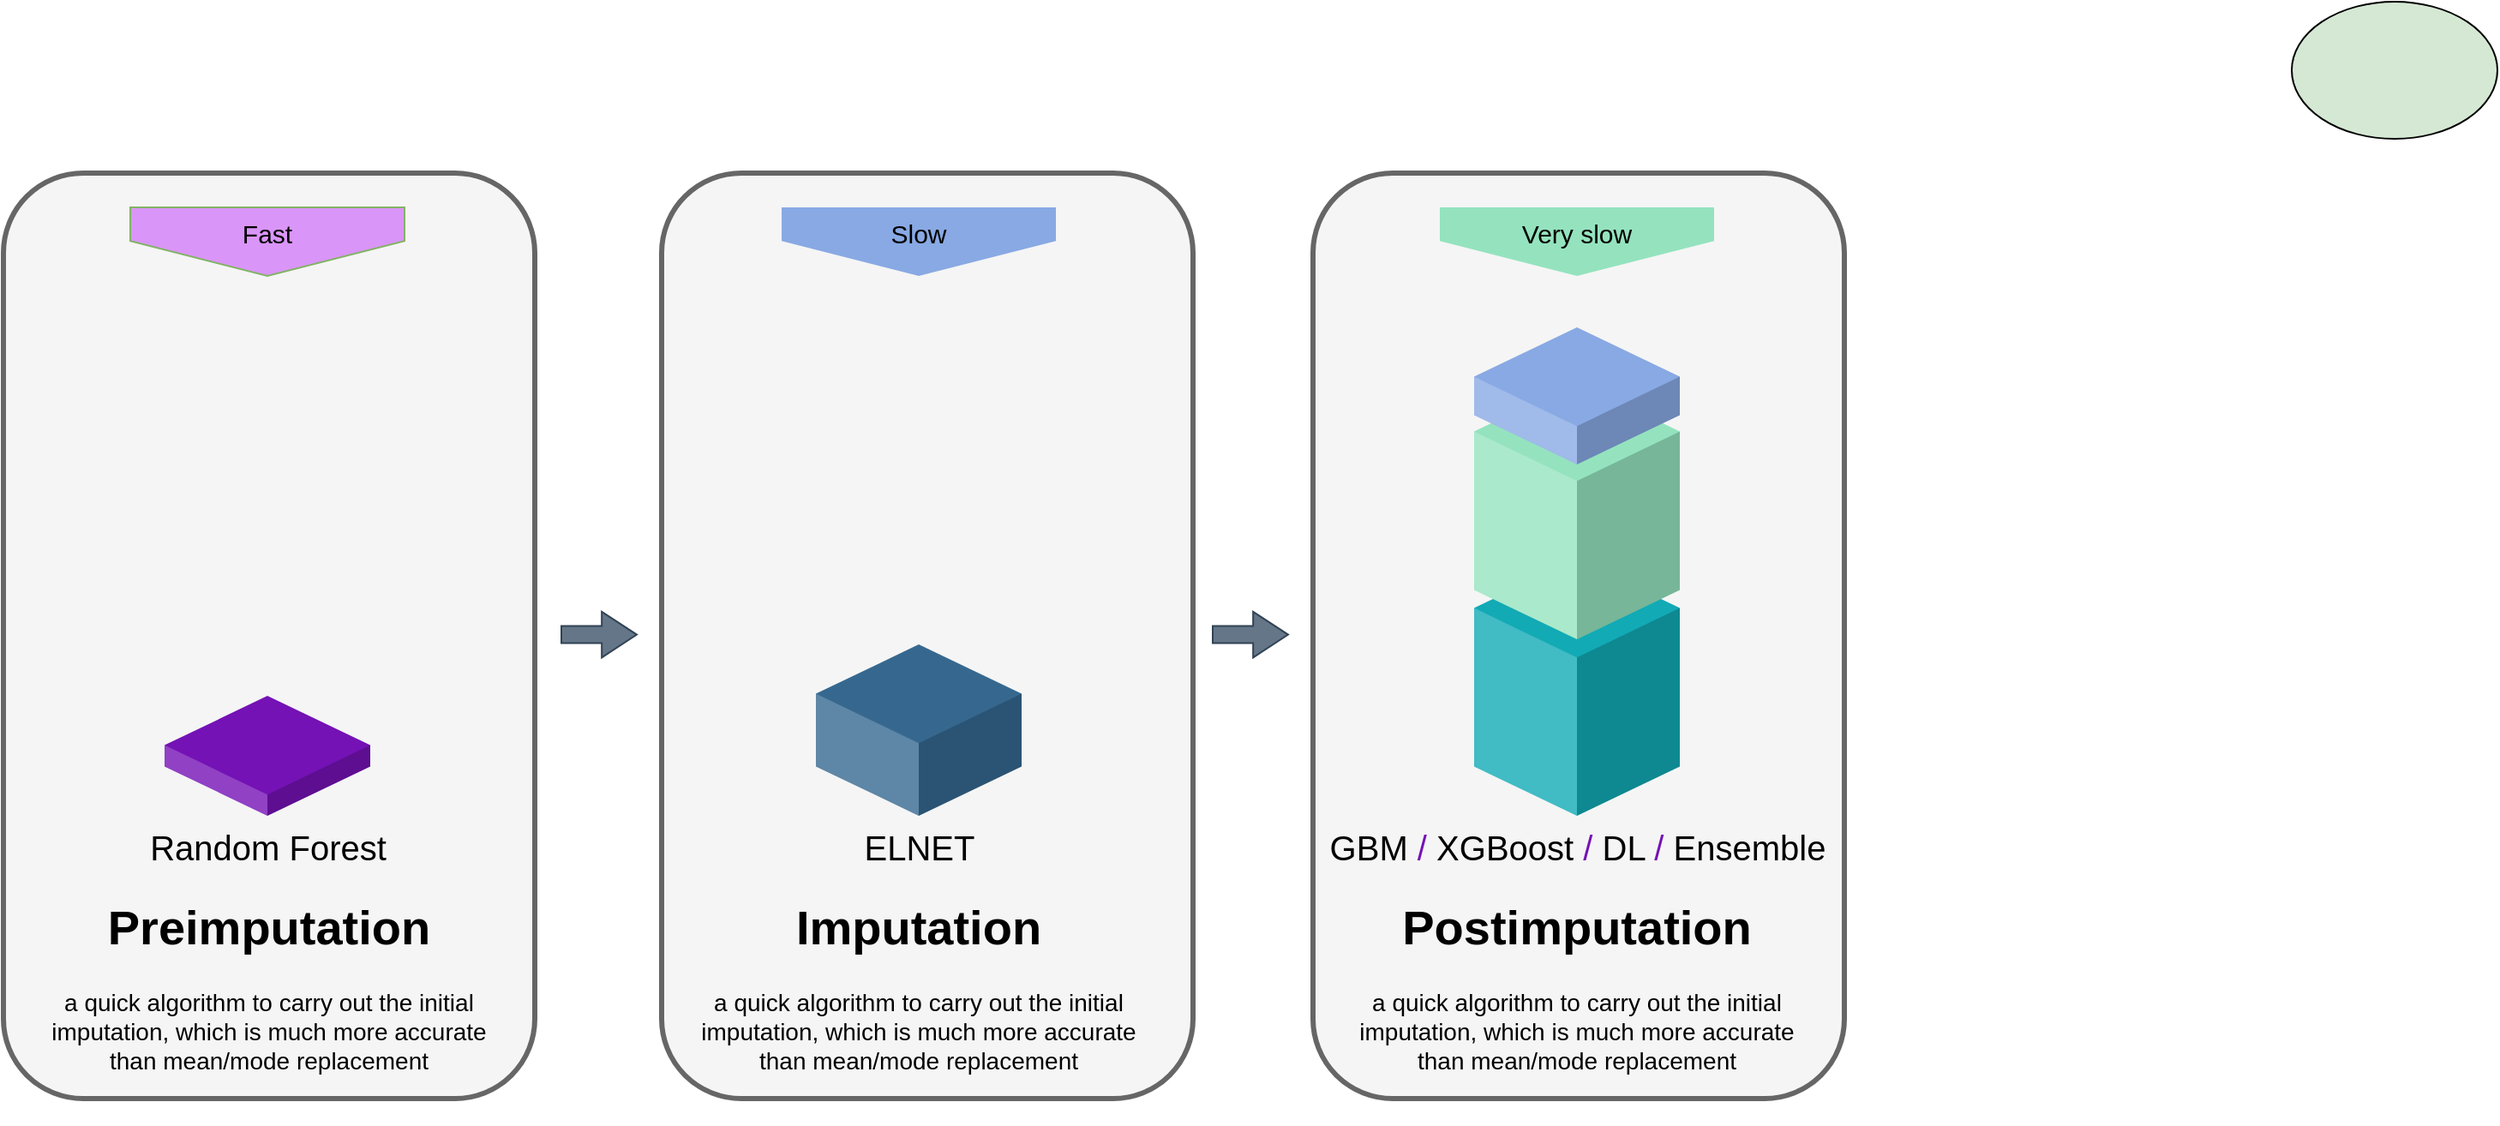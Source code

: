 <mxfile version="20.2.6" type="device"><diagram name="Page-1" id="54c02804-9d69-ba3f-8aca-1021b27b8050"><mxGraphModel dx="1310" dy="867" grid="1" gridSize="10" guides="1" tooltips="1" connect="1" arrows="1" fold="1" page="1" pageScale="1" pageWidth="1100" pageHeight="850" background="none" math="0" shadow="0"><root><mxCell id="0"/><mxCell id="1" parent="0"/><mxCell id="d1PI041SB5bk-du77dhb-3" value="&lt;h1&gt;&lt;br&gt;&lt;/h1&gt;" style="text;html=1;spacing=5;spacingTop=-20;whiteSpace=wrap;overflow=hidden;strokeWidth=3;fontSize=13;align=center;rounded=1;fillColor=#f5f5f5;fontColor=#333333;strokeColor=#666666;" vertex="1" parent="1"><mxGeometry x="45" y="180" width="310" height="540" as="geometry"/></mxCell><mxCell id="7c3a617817c5cf35-8" value="Random Forest" style="verticalLabelPosition=bottom;verticalAlign=top;html=1;shape=mxgraph.infographic.shadedCube;isoAngle=15;fillColor=#7412B5;strokeColor=none;fontFamily=Helvetica;fontSize=20;align=center;strokeWidth=2;" parent="1" vertex="1"><mxGeometry x="139" y="485" width="120" height="70" as="geometry"/></mxCell><mxCell id="7c3a617817c5cf35-13" value="&lt;h1&gt;Preimputation&lt;/h1&gt;&lt;p&gt;a quick algorithm to carry out the initial imputation, which is much more accurate than mean/mode replacement&lt;/p&gt;" style="text;html=1;spacing=5;spacingTop=-20;whiteSpace=wrap;overflow=hidden;strokeWidth=2;fillColor=none;gradientColor=none;fontSize=14;align=center;" parent="1" vertex="1"><mxGeometry x="65" y="595" width="270" height="140" as="geometry"/></mxCell><mxCell id="jeCLJyGrqwr1bO78uZP9-1" value="Fast" style="shape=offPageConnector;whiteSpace=wrap;html=1;fillColor=#DA95F8;fontSize=15;size=0.509;verticalAlign=top;strokeColor=#82b366;shadow=0;rounded=0;gradientColor=none;gradientDirection=west;" vertex="1" parent="1"><mxGeometry x="119" y="200" width="160" height="40" as="geometry"/></mxCell><mxCell id="d1PI041SB5bk-du77dhb-2" value="" style="shape=flexArrow;endArrow=classic;html=1;rounded=0;fontColor=#000000;fillColor=#f5f5f5;strokeColor=#666666;endWidth=15.714;endSize=6.471;" edge="1" parent="1"><mxGeometry width="50" height="50" relative="1" as="geometry"><mxPoint x="642" y="368.0" as="sourcePoint"/><mxPoint x="712" y="368.0" as="targetPoint"/></mxGeometry></mxCell><mxCell id="d1PI041SB5bk-du77dhb-5" value="" style="group" vertex="1" connectable="0" parent="1"><mxGeometry x="794" y="180" width="310" height="555" as="geometry"/></mxCell><mxCell id="d1PI041SB5bk-du77dhb-13" value="" style="group" vertex="1" connectable="0" parent="d1PI041SB5bk-du77dhb-5"><mxGeometry x="15" width="310" height="555" as="geometry"/></mxCell><mxCell id="d1PI041SB5bk-du77dhb-4" value="&lt;h1&gt;&lt;br&gt;&lt;/h1&gt;" style="text;html=1;spacing=5;spacingTop=-20;whiteSpace=wrap;overflow=hidden;strokeColor=#666666;strokeWidth=3;fillColor=#f5f5f5;fontSize=13;fontColor=#333333;align=center;rounded=1;container=1;" vertex="1" parent="d1PI041SB5bk-du77dhb-13"><mxGeometry width="310" height="540" as="geometry"/></mxCell><mxCell id="7c3a617817c5cf35-10" value="GBM &lt;font color=&quot;#7412b5&quot;&gt;/&lt;/font&gt; XGBoost &lt;font color=&quot;#7412b5&quot;&gt;/&lt;/font&gt; DL &lt;font color=&quot;#7412b5&quot;&gt;/&lt;/font&gt; Ensemble" style="verticalLabelPosition=bottom;verticalAlign=top;html=1;shape=mxgraph.infographic.shadedCube;isoAngle=15;fillColor=#12AAB5;strokeColor=none;fontFamily=Helvetica;fontSize=20;align=center;strokeWidth=2;" parent="d1PI041SB5bk-du77dhb-13" vertex="1"><mxGeometry x="94" y="225.0" width="120" height="150" as="geometry"/></mxCell><mxCell id="7c3a617817c5cf35-4" value="" style="verticalLabelPosition=bottom;verticalAlign=top;html=1;shape=mxgraph.infographic.shadedCube;isoAngle=15;fillColor=#94E3BE;strokeColor=none;fontFamily=Helvetica;fontSize=20;align=center;strokeWidth=2;fillStyle=auto;" parent="d1PI041SB5bk-du77dhb-13" vertex="1"><mxGeometry x="94" y="122" width="120" height="150" as="geometry"/></mxCell><mxCell id="7c3a617817c5cf35-7" value="" style="verticalLabelPosition=bottom;verticalAlign=top;html=1;shape=mxgraph.infographic.shadedCube;isoAngle=15;fillColor=#88A9E3;strokeColor=none;fontFamily=Helvetica;fontSize=20;align=center;strokeWidth=2;" parent="d1PI041SB5bk-du77dhb-13" vertex="1"><mxGeometry x="94" y="90" width="120" height="80" as="geometry"/></mxCell><mxCell id="bzk84KcBnKsnqtHeJmn7-8" value="&lt;h1&gt;Postimputation&lt;/h1&gt;&lt;p&gt;a quick algorithm to carry out the initial imputation, which is much more accurate than mean/mode replacement&lt;/p&gt;" style="text;html=1;spacing=5;spacingTop=-20;whiteSpace=wrap;overflow=hidden;strokeWidth=2;fillColor=none;gradientColor=none;fontSize=14;align=center;" vertex="1" parent="d1PI041SB5bk-du77dhb-13"><mxGeometry x="19" y="415" width="270" height="140" as="geometry"/></mxCell><mxCell id="jeCLJyGrqwr1bO78uZP9-3" value="Very slow" style="shape=offPageConnector;whiteSpace=wrap;html=1;fillColor=#94E3BE;fontSize=15;fontColor=#000000;size=0.509;verticalAlign=top;strokeColor=none;" vertex="1" parent="d1PI041SB5bk-du77dhb-13"><mxGeometry x="74" y="20" width="160" height="40" as="geometry"/></mxCell><mxCell id="d1PI041SB5bk-du77dhb-9" value="" style="ellipse;whiteSpace=wrap;html=1;rounded=0;shadow=0;fillStyle=auto;fontColor=#000000;fillColor=#D5E8D4;gradientColor=none;gradientDirection=west;" vertex="1" parent="1"><mxGeometry x="1380" y="80" width="120" height="80" as="geometry"/></mxCell><mxCell id="d1PI041SB5bk-du77dhb-7" value="" style="group" vertex="1" connectable="0" parent="1"><mxGeometry x="461" y="200" width="298" height="535" as="geometry"/></mxCell><mxCell id="d1PI041SB5bk-du77dhb-10" value="" style="group" vertex="1" connectable="0" parent="d1PI041SB5bk-du77dhb-7"><mxGeometry x="-32" y="-20" width="310" height="555" as="geometry"/></mxCell><mxCell id="d1PI041SB5bk-du77dhb-8" value="&lt;h1&gt;&lt;br&gt;&lt;/h1&gt;" style="text;html=1;spacing=5;spacingTop=-20;whiteSpace=wrap;overflow=hidden;strokeColor=#666666;strokeWidth=3;fillColor=#f5f5f5;fontSize=13;fontColor=#333333;align=center;rounded=1;" vertex="1" parent="d1PI041SB5bk-du77dhb-10"><mxGeometry width="310" height="540" as="geometry"/></mxCell><mxCell id="7c3a617817c5cf35-9" value="ELNET" style="verticalLabelPosition=bottom;verticalAlign=top;html=1;shape=mxgraph.infographic.shadedCube;isoAngle=15;fillColor=#36688F;strokeColor=none;fontFamily=Helvetica;fontSize=20;align=center;strokeWidth=2;" parent="d1PI041SB5bk-du77dhb-10" vertex="1"><mxGeometry x="90" y="275.0" width="120" height="100" as="geometry"/></mxCell><mxCell id="bzk84KcBnKsnqtHeJmn7-7" value="&lt;h1&gt;Imputation&lt;/h1&gt;&lt;p&gt;a quick algorithm to carry out the initial imputation, which is much more accurate than mean/mode replacement&lt;/p&gt;" style="text;html=1;spacing=5;spacingTop=-20;whiteSpace=wrap;overflow=hidden;strokeWidth=2;fillColor=none;gradientColor=none;fontSize=14;align=center;" vertex="1" parent="d1PI041SB5bk-du77dhb-10"><mxGeometry x="15" y="415" width="270" height="140" as="geometry"/></mxCell><mxCell id="jeCLJyGrqwr1bO78uZP9-2" value="Slow" style="shape=offPageConnector;whiteSpace=wrap;html=1;fillColor=#88A9E3;fontSize=15;fontColor=#000000;size=0.509;verticalAlign=top;strokeColor=none;gradientColor=none;gradientDirection=west;" vertex="1" parent="d1PI041SB5bk-du77dhb-10"><mxGeometry x="70" y="20" width="160" height="40" as="geometry"/></mxCell><mxCell id="jeCLJyGrqwr1bO78uZP9-6" value="" style="shape=flexArrow;endArrow=classic;html=1;rounded=0;fontColor=#000000;fillColor=#647687;strokeColor=#314354;endWidth=15.714;endSize=6.471;" edge="1" parent="1"><mxGeometry width="50" height="50" relative="1" as="geometry"><mxPoint x="370" y="449.29" as="sourcePoint"/><mxPoint x="415" y="449.29" as="targetPoint"/></mxGeometry></mxCell><mxCell id="d1PI041SB5bk-du77dhb-12" value="" style="shape=flexArrow;endArrow=classic;html=1;rounded=0;fontColor=#000000;fillColor=#647687;strokeColor=#314354;endWidth=15.714;endSize=6.471;" edge="1" parent="1"><mxGeometry width="50" height="50" relative="1" as="geometry"><mxPoint x="750" y="449.29" as="sourcePoint"/><mxPoint x="795" y="449.29" as="targetPoint"/></mxGeometry></mxCell></root></mxGraphModel></diagram></mxfile>